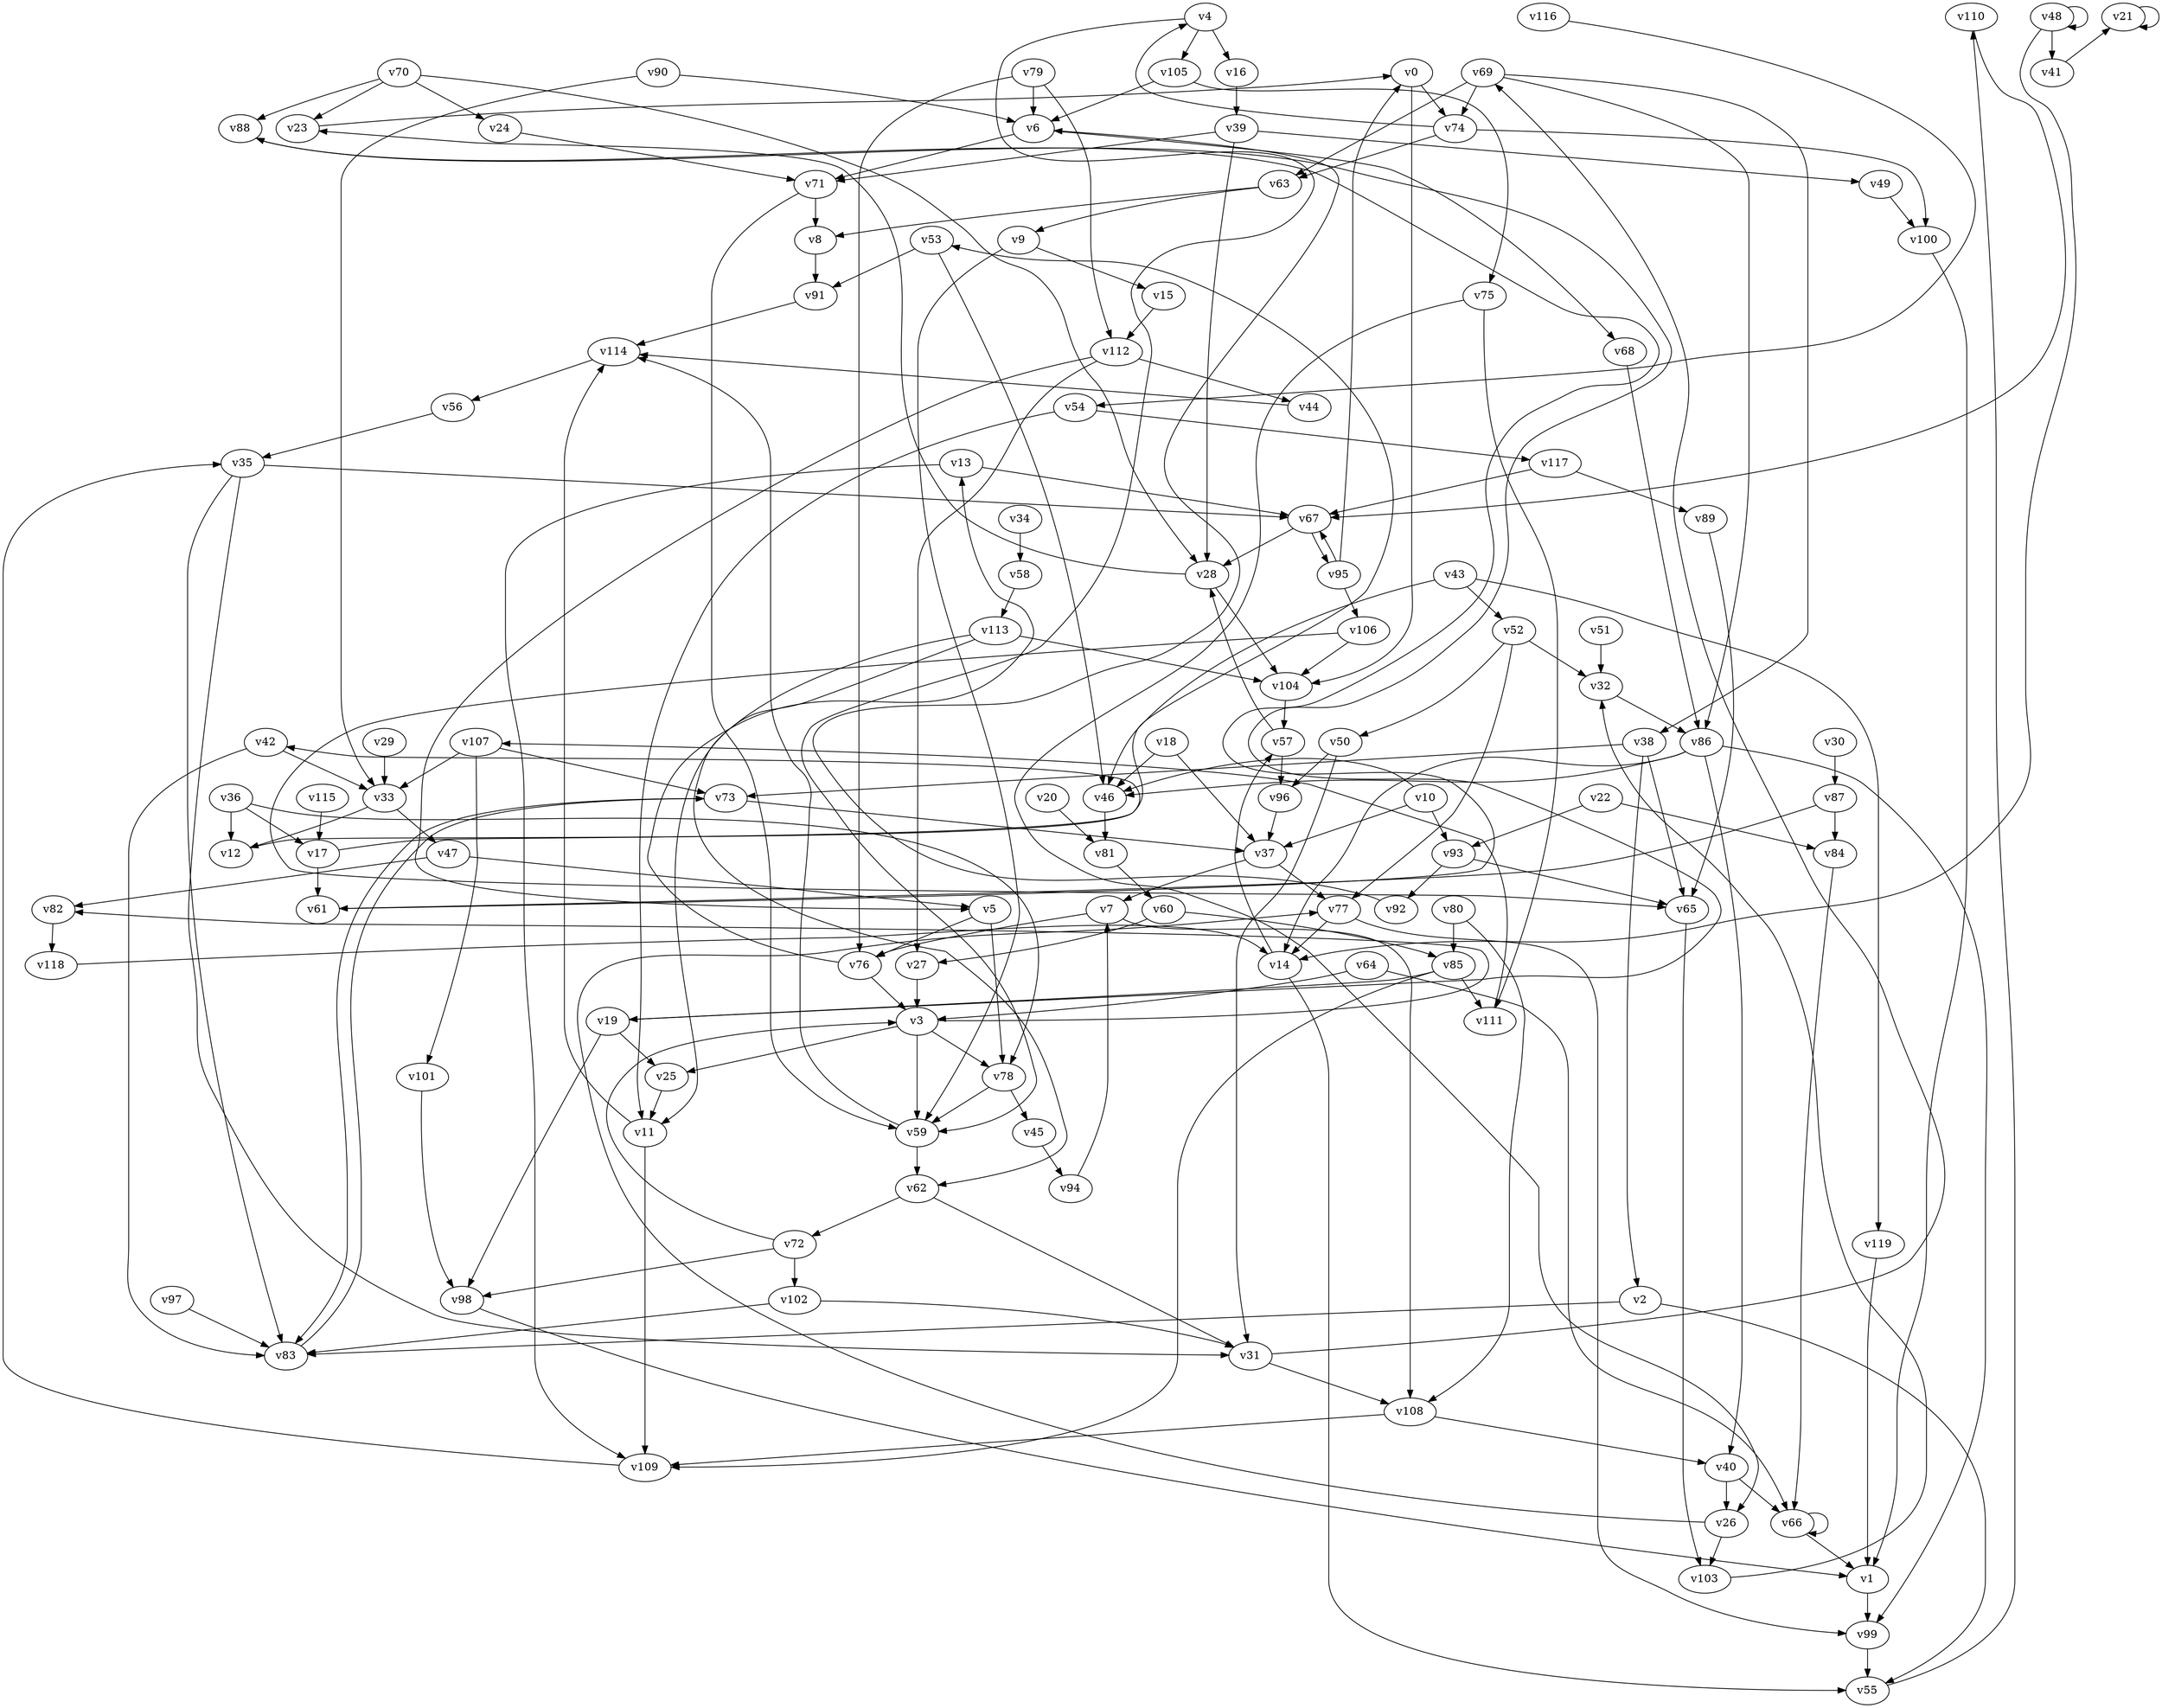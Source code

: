 // Benchmark game 166 - 120 vertices
// time_bound: 60
// targets: v1
digraph G {
    v0 [name="v0", player=0];
    v1 [name="v1", player=1, target=1];
    v2 [name="v2", player=0];
    v3 [name="v3", player=1];
    v4 [name="v4", player=1];
    v5 [name="v5", player=1];
    v6 [name="v6", player=0];
    v7 [name="v7", player=0];
    v8 [name="v8", player=1];
    v9 [name="v9", player=0];
    v10 [name="v10", player=0];
    v11 [name="v11", player=1];
    v12 [name="v12", player=1];
    v13 [name="v13", player=1];
    v14 [name="v14", player=1];
    v15 [name="v15", player=1];
    v16 [name="v16", player=0];
    v17 [name="v17", player=1];
    v18 [name="v18", player=1];
    v19 [name="v19", player=1];
    v20 [name="v20", player=1];
    v21 [name="v21", player=0];
    v22 [name="v22", player=1];
    v23 [name="v23", player=0];
    v24 [name="v24", player=0];
    v25 [name="v25", player=1];
    v26 [name="v26", player=0];
    v27 [name="v27", player=1];
    v28 [name="v28", player=1];
    v29 [name="v29", player=0];
    v30 [name="v30", player=0];
    v31 [name="v31", player=1];
    v32 [name="v32", player=0];
    v33 [name="v33", player=0];
    v34 [name="v34", player=1];
    v35 [name="v35", player=1];
    v36 [name="v36", player=0];
    v37 [name="v37", player=1];
    v38 [name="v38", player=1];
    v39 [name="v39", player=1];
    v40 [name="v40", player=0];
    v41 [name="v41", player=0];
    v42 [name="v42", player=0];
    v43 [name="v43", player=1];
    v44 [name="v44", player=0];
    v45 [name="v45", player=0];
    v46 [name="v46", player=1];
    v47 [name="v47", player=1];
    v48 [name="v48", player=0];
    v49 [name="v49", player=1];
    v50 [name="v50", player=0];
    v51 [name="v51", player=0];
    v52 [name="v52", player=1];
    v53 [name="v53", player=1];
    v54 [name="v54", player=1];
    v55 [name="v55", player=1];
    v56 [name="v56", player=0];
    v57 [name="v57", player=1];
    v58 [name="v58", player=0];
    v59 [name="v59", player=0];
    v60 [name="v60", player=1];
    v61 [name="v61", player=1];
    v62 [name="v62", player=1];
    v63 [name="v63", player=1];
    v64 [name="v64", player=0];
    v65 [name="v65", player=0];
    v66 [name="v66", player=1];
    v67 [name="v67", player=0];
    v68 [name="v68", player=1];
    v69 [name="v69", player=1];
    v70 [name="v70", player=1];
    v71 [name="v71", player=1];
    v72 [name="v72", player=0];
    v73 [name="v73", player=1];
    v74 [name="v74", player=1];
    v75 [name="v75", player=0];
    v76 [name="v76", player=0];
    v77 [name="v77", player=0];
    v78 [name="v78", player=0];
    v79 [name="v79", player=1];
    v80 [name="v80", player=1];
    v81 [name="v81", player=1];
    v82 [name="v82", player=0];
    v83 [name="v83", player=0];
    v84 [name="v84", player=1];
    v85 [name="v85", player=0];
    v86 [name="v86", player=0];
    v87 [name="v87", player=1];
    v88 [name="v88", player=1];
    v89 [name="v89", player=0];
    v90 [name="v90", player=0];
    v91 [name="v91", player=1];
    v92 [name="v92", player=1];
    v93 [name="v93", player=0];
    v94 [name="v94", player=0];
    v95 [name="v95", player=0];
    v96 [name="v96", player=1];
    v97 [name="v97", player=1];
    v98 [name="v98", player=1];
    v99 [name="v99", player=1];
    v100 [name="v100", player=1];
    v101 [name="v101", player=1];
    v102 [name="v102", player=1];
    v103 [name="v103", player=0];
    v104 [name="v104", player=0];
    v105 [name="v105", player=0];
    v106 [name="v106", player=1];
    v107 [name="v107", player=1];
    v108 [name="v108", player=1];
    v109 [name="v109", player=0];
    v110 [name="v110", player=1];
    v111 [name="v111", player=1];
    v112 [name="v112", player=0];
    v113 [name="v113", player=0];
    v114 [name="v114", player=0];
    v115 [name="v115", player=0];
    v116 [name="v116", player=1];
    v117 [name="v117", player=0];
    v118 [name="v118", player=1];
    v119 [name="v119", player=1];

    v0 -> v104;
    v1 -> v99;
    v2 -> v55;
    v3 -> v82 [constraint="t mod 4 == 0"];
    v4 -> v59 [constraint="t < 12"];
    v5 -> v78;
    v6 -> v71;
    v7 -> v76;
    v8 -> v91;
    v9 -> v59;
    v10 -> v46 [constraint="t >= 1"];
    v11 -> v109;
    v12 -> v42 [constraint="t mod 3 == 1"];
    v13 -> v67;
    v14 -> v55;
    v15 -> v112;
    v16 -> v39;
    v17 -> v53 [constraint="t >= 2"];
    v18 -> v46;
    v19 -> v98;
    v20 -> v81;
    v21 -> v21;
    v22 -> v84;
    v23 -> v0 [constraint="t < 14"];
    v24 -> v71;
    v25 -> v11;
    v26 -> v77 [constraint="t < 10"];
    v27 -> v3;
    v28 -> v23 [constraint="t < 9"];
    v29 -> v33;
    v30 -> v87;
    v31 -> v69 [constraint="t < 14"];
    v32 -> v86;
    v33 -> v12;
    v34 -> v58;
    v35 -> v31 [constraint="t >= 1"];
    v36 -> v78;
    v37 -> v7;
    v38 -> v2;
    v39 -> v28;
    v40 -> v66;
    v41 -> v21 [constraint="t mod 5 == 1"];
    v42 -> v33;
    v43 -> v46;
    v44 -> v114 [constraint="t >= 5"];
    v45 -> v94;
    v46 -> v81;
    v47 -> v82;
    v48 -> v14 [constraint="t mod 4 == 0"];
    v49 -> v100;
    v50 -> v31;
    v51 -> v32;
    v52 -> v50;
    v53 -> v46;
    v54 -> v11;
    v55 -> v110 [constraint="t < 13"];
    v56 -> v35;
    v57 -> v28;
    v58 -> v113;
    v59 -> v114;
    v60 -> v27;
    v61 -> v88 [constraint="t mod 4 == 2"];
    v62 -> v72;
    v63 -> v8;
    v64 -> v66;
    v65 -> v103;
    v66 -> v66 [constraint="t >= 2"];
    v67 -> v95;
    v68 -> v86;
    v69 -> v86;
    v70 -> v28;
    v71 -> v59;
    v72 -> v3 [constraint="t < 5"];
    v73 -> v83;
    v74 -> v4 [constraint="t mod 2 == 0"];
    v75 -> v26 [constraint="t mod 5 == 1"];
    v76 -> v13 [constraint="t mod 4 == 0"];
    v77 -> v99;
    v78 -> v59;
    v79 -> v76;
    v80 -> v85;
    v81 -> v60;
    v82 -> v118;
    v83 -> v73 [constraint="t mod 4 == 0"];
    v84 -> v66;
    v85 -> v19 [constraint="t >= 2"];
    v86 -> v99;
    v87 -> v61 [constraint="t < 9"];
    v88 -> v19 [constraint="t >= 3"];
    v89 -> v65;
    v90 -> v6;
    v91 -> v114;
    v92 -> v6 [constraint="t < 9"];
    v93 -> v92;
    v94 -> v7;
    v95 -> v67 [constraint="t mod 2 == 1"];
    v96 -> v37;
    v97 -> v83;
    v98 -> v1 [constraint="t mod 4 == 0"];
    v99 -> v55;
    v100 -> v1;
    v101 -> v98;
    v102 -> v31;
    v103 -> v32 [constraint="t < 8"];
    v104 -> v57;
    v105 -> v6;
    v106 -> v65 [constraint="t < 12"];
    v107 -> v33;
    v108 -> v40;
    v109 -> v35;
    v110 -> v67 [constraint="t >= 3"];
    v111 -> v107 [constraint="t < 13"];
    v112 -> v5 [constraint="t < 5"];
    v113 -> v62 [constraint="t < 15"];
    v114 -> v56;
    v115 -> v17;
    v116 -> v54 [constraint="t mod 2 == 0"];
    v117 -> v67;
    v118 -> v14 [constraint="t mod 2 == 1"];
    v119 -> v1;
    v18 -> v37;
    v95 -> v106;
    v70 -> v88;
    v10 -> v37;
    v73 -> v37;
    v36 -> v12;
    v9 -> v15;
    v50 -> v96;
    v90 -> v33;
    v72 -> v98;
    v52 -> v32;
    v80 -> v108;
    v75 -> v111;
    v35 -> v83;
    v69 -> v74;
    v85 -> v109;
    v60 -> v85;
    v5 -> v76;
    v53 -> v91;
    v38 -> v73;
    v48 -> v41;
    v33 -> v47;
    v79 -> v6;
    v7 -> v108;
    v2 -> v83;
    v85 -> v111;
    v64 -> v3;
    v62 -> v31;
    v47 -> v5;
    v113 -> v11;
    v42 -> v83;
    v112 -> v27;
    v35 -> v67;
    v36 -> v17;
    v74 -> v100;
    v87 -> v84;
    v71 -> v8;
    v39 -> v71;
    v74 -> v63;
    v67 -> v28;
    v105 -> v75;
    v3 -> v78;
    v0 -> v74;
    v3 -> v59;
    v14 -> v57;
    v4 -> v16;
    v76 -> v3;
    v22 -> v93;
    v93 -> v65;
    v4 -> v105;
    v86 -> v14;
    v28 -> v104;
    v31 -> v108;
    v17 -> v61;
    v66 -> v1;
    v77 -> v14;
    v11 -> v114;
    v72 -> v102;
    v13 -> v109;
    v38 -> v65;
    v70 -> v24;
    v59 -> v62;
    v106 -> v104;
    v26 -> v103;
    v112 -> v44;
    v108 -> v109;
    v54 -> v117;
    v117 -> v89;
    v63 -> v9;
    v79 -> v112;
    v37 -> v77;
    v102 -> v83;
    v43 -> v119;
    v43 -> v52;
    v70 -> v23;
    v10 -> v93;
    v95 -> v0;
    v52 -> v77;
    v6 -> v68;
    v69 -> v38;
    v113 -> v104;
    v3 -> v25;
    v69 -> v63;
    v40 -> v26;
    v86 -> v46;
    v107 -> v73;
    v48 -> v48;
    v19 -> v25;
    v86 -> v40;
    v39 -> v49;
    v57 -> v96;
    v107 -> v101;
    v78 -> v45;
}
